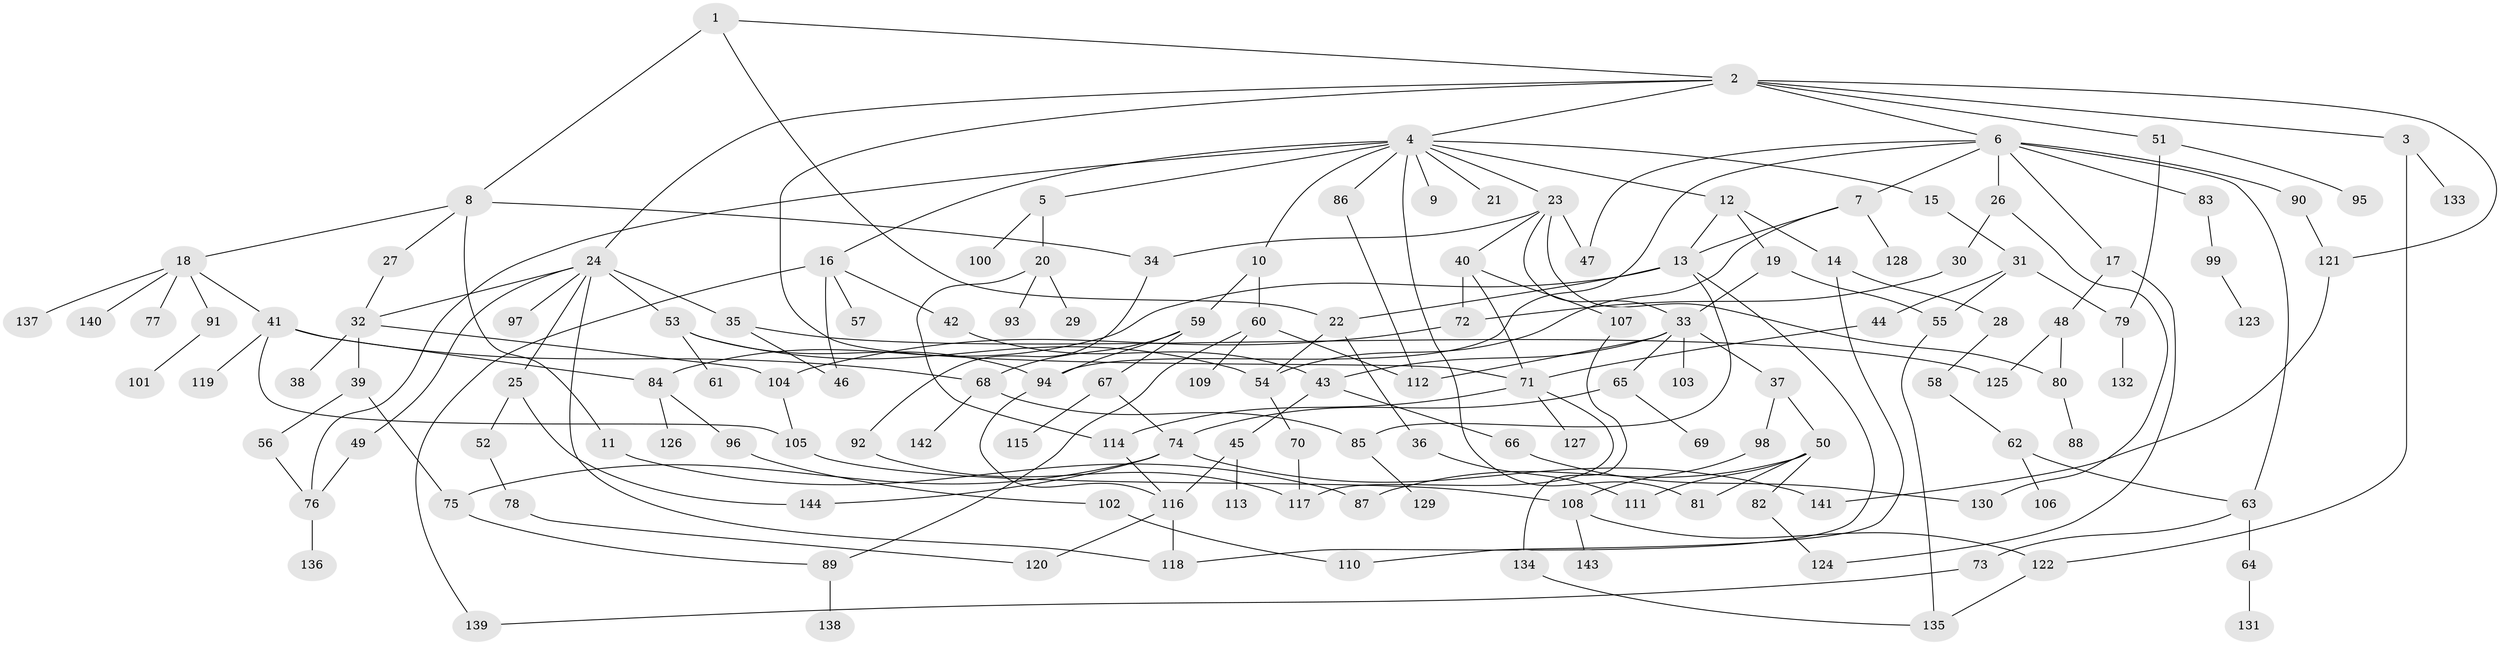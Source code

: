 // Generated by graph-tools (version 1.1) at 2025/00/03/09/25 03:00:56]
// undirected, 144 vertices, 197 edges
graph export_dot {
graph [start="1"]
  node [color=gray90,style=filled];
  1;
  2;
  3;
  4;
  5;
  6;
  7;
  8;
  9;
  10;
  11;
  12;
  13;
  14;
  15;
  16;
  17;
  18;
  19;
  20;
  21;
  22;
  23;
  24;
  25;
  26;
  27;
  28;
  29;
  30;
  31;
  32;
  33;
  34;
  35;
  36;
  37;
  38;
  39;
  40;
  41;
  42;
  43;
  44;
  45;
  46;
  47;
  48;
  49;
  50;
  51;
  52;
  53;
  54;
  55;
  56;
  57;
  58;
  59;
  60;
  61;
  62;
  63;
  64;
  65;
  66;
  67;
  68;
  69;
  70;
  71;
  72;
  73;
  74;
  75;
  76;
  77;
  78;
  79;
  80;
  81;
  82;
  83;
  84;
  85;
  86;
  87;
  88;
  89;
  90;
  91;
  92;
  93;
  94;
  95;
  96;
  97;
  98;
  99;
  100;
  101;
  102;
  103;
  104;
  105;
  106;
  107;
  108;
  109;
  110;
  111;
  112;
  113;
  114;
  115;
  116;
  117;
  118;
  119;
  120;
  121;
  122;
  123;
  124;
  125;
  126;
  127;
  128;
  129;
  130;
  131;
  132;
  133;
  134;
  135;
  136;
  137;
  138;
  139;
  140;
  141;
  142;
  143;
  144;
  1 -- 2;
  1 -- 8;
  1 -- 22;
  2 -- 3;
  2 -- 4;
  2 -- 6;
  2 -- 24;
  2 -- 51;
  2 -- 71;
  2 -- 121;
  3 -- 122;
  3 -- 133;
  4 -- 5;
  4 -- 9;
  4 -- 10;
  4 -- 12;
  4 -- 15;
  4 -- 16;
  4 -- 21;
  4 -- 23;
  4 -- 81;
  4 -- 86;
  4 -- 76;
  5 -- 20;
  5 -- 100;
  6 -- 7;
  6 -- 17;
  6 -- 26;
  6 -- 63;
  6 -- 83;
  6 -- 90;
  6 -- 47;
  6 -- 94;
  7 -- 128;
  7 -- 13;
  7 -- 54;
  8 -- 11;
  8 -- 18;
  8 -- 27;
  8 -- 34;
  10 -- 59;
  10 -- 60;
  11 -- 87;
  12 -- 13;
  12 -- 14;
  12 -- 19;
  13 -- 85;
  13 -- 118;
  13 -- 22;
  13 -- 84;
  14 -- 28;
  14 -- 110;
  15 -- 31;
  16 -- 42;
  16 -- 57;
  16 -- 139;
  16 -- 46;
  17 -- 48;
  17 -- 124;
  18 -- 41;
  18 -- 77;
  18 -- 91;
  18 -- 137;
  18 -- 140;
  19 -- 33;
  19 -- 55;
  20 -- 29;
  20 -- 93;
  20 -- 114;
  22 -- 36;
  22 -- 54;
  23 -- 33;
  23 -- 34;
  23 -- 40;
  23 -- 47;
  23 -- 80;
  24 -- 25;
  24 -- 32;
  24 -- 35;
  24 -- 49;
  24 -- 53;
  24 -- 97;
  24 -- 118;
  25 -- 52;
  25 -- 144;
  26 -- 30;
  26 -- 130;
  27 -- 32;
  28 -- 58;
  30 -- 72;
  31 -- 44;
  31 -- 55;
  31 -- 79;
  32 -- 38;
  32 -- 39;
  32 -- 104;
  33 -- 37;
  33 -- 65;
  33 -- 103;
  33 -- 43;
  33 -- 112;
  34 -- 92;
  35 -- 46;
  35 -- 125;
  36 -- 111;
  37 -- 50;
  37 -- 98;
  39 -- 56;
  39 -- 75;
  40 -- 71;
  40 -- 107;
  40 -- 72;
  41 -- 84;
  41 -- 105;
  41 -- 119;
  41 -- 68;
  42 -- 43;
  43 -- 45;
  43 -- 66;
  44 -- 71;
  45 -- 113;
  45 -- 116;
  48 -- 80;
  48 -- 125;
  49 -- 76;
  50 -- 82;
  50 -- 111;
  50 -- 81;
  50 -- 87;
  51 -- 79;
  51 -- 95;
  52 -- 78;
  53 -- 61;
  53 -- 94;
  53 -- 54;
  54 -- 70;
  55 -- 135;
  56 -- 76;
  58 -- 62;
  59 -- 67;
  59 -- 68;
  59 -- 94;
  60 -- 109;
  60 -- 112;
  60 -- 89;
  62 -- 106;
  62 -- 63;
  63 -- 64;
  63 -- 73;
  64 -- 131;
  65 -- 69;
  65 -- 74;
  66 -- 130;
  67 -- 74;
  67 -- 115;
  68 -- 85;
  68 -- 142;
  70 -- 117;
  71 -- 114;
  71 -- 127;
  71 -- 117;
  72 -- 104;
  73 -- 139;
  74 -- 144;
  74 -- 141;
  74 -- 75;
  75 -- 89;
  76 -- 136;
  78 -- 120;
  79 -- 132;
  80 -- 88;
  82 -- 124;
  83 -- 99;
  84 -- 96;
  84 -- 126;
  85 -- 129;
  86 -- 112;
  89 -- 138;
  90 -- 121;
  91 -- 101;
  92 -- 117;
  94 -- 116;
  96 -- 102;
  98 -- 108;
  99 -- 123;
  102 -- 110;
  104 -- 105;
  105 -- 108;
  107 -- 134;
  108 -- 143;
  108 -- 122;
  114 -- 116;
  116 -- 120;
  116 -- 118;
  121 -- 141;
  122 -- 135;
  134 -- 135;
}

